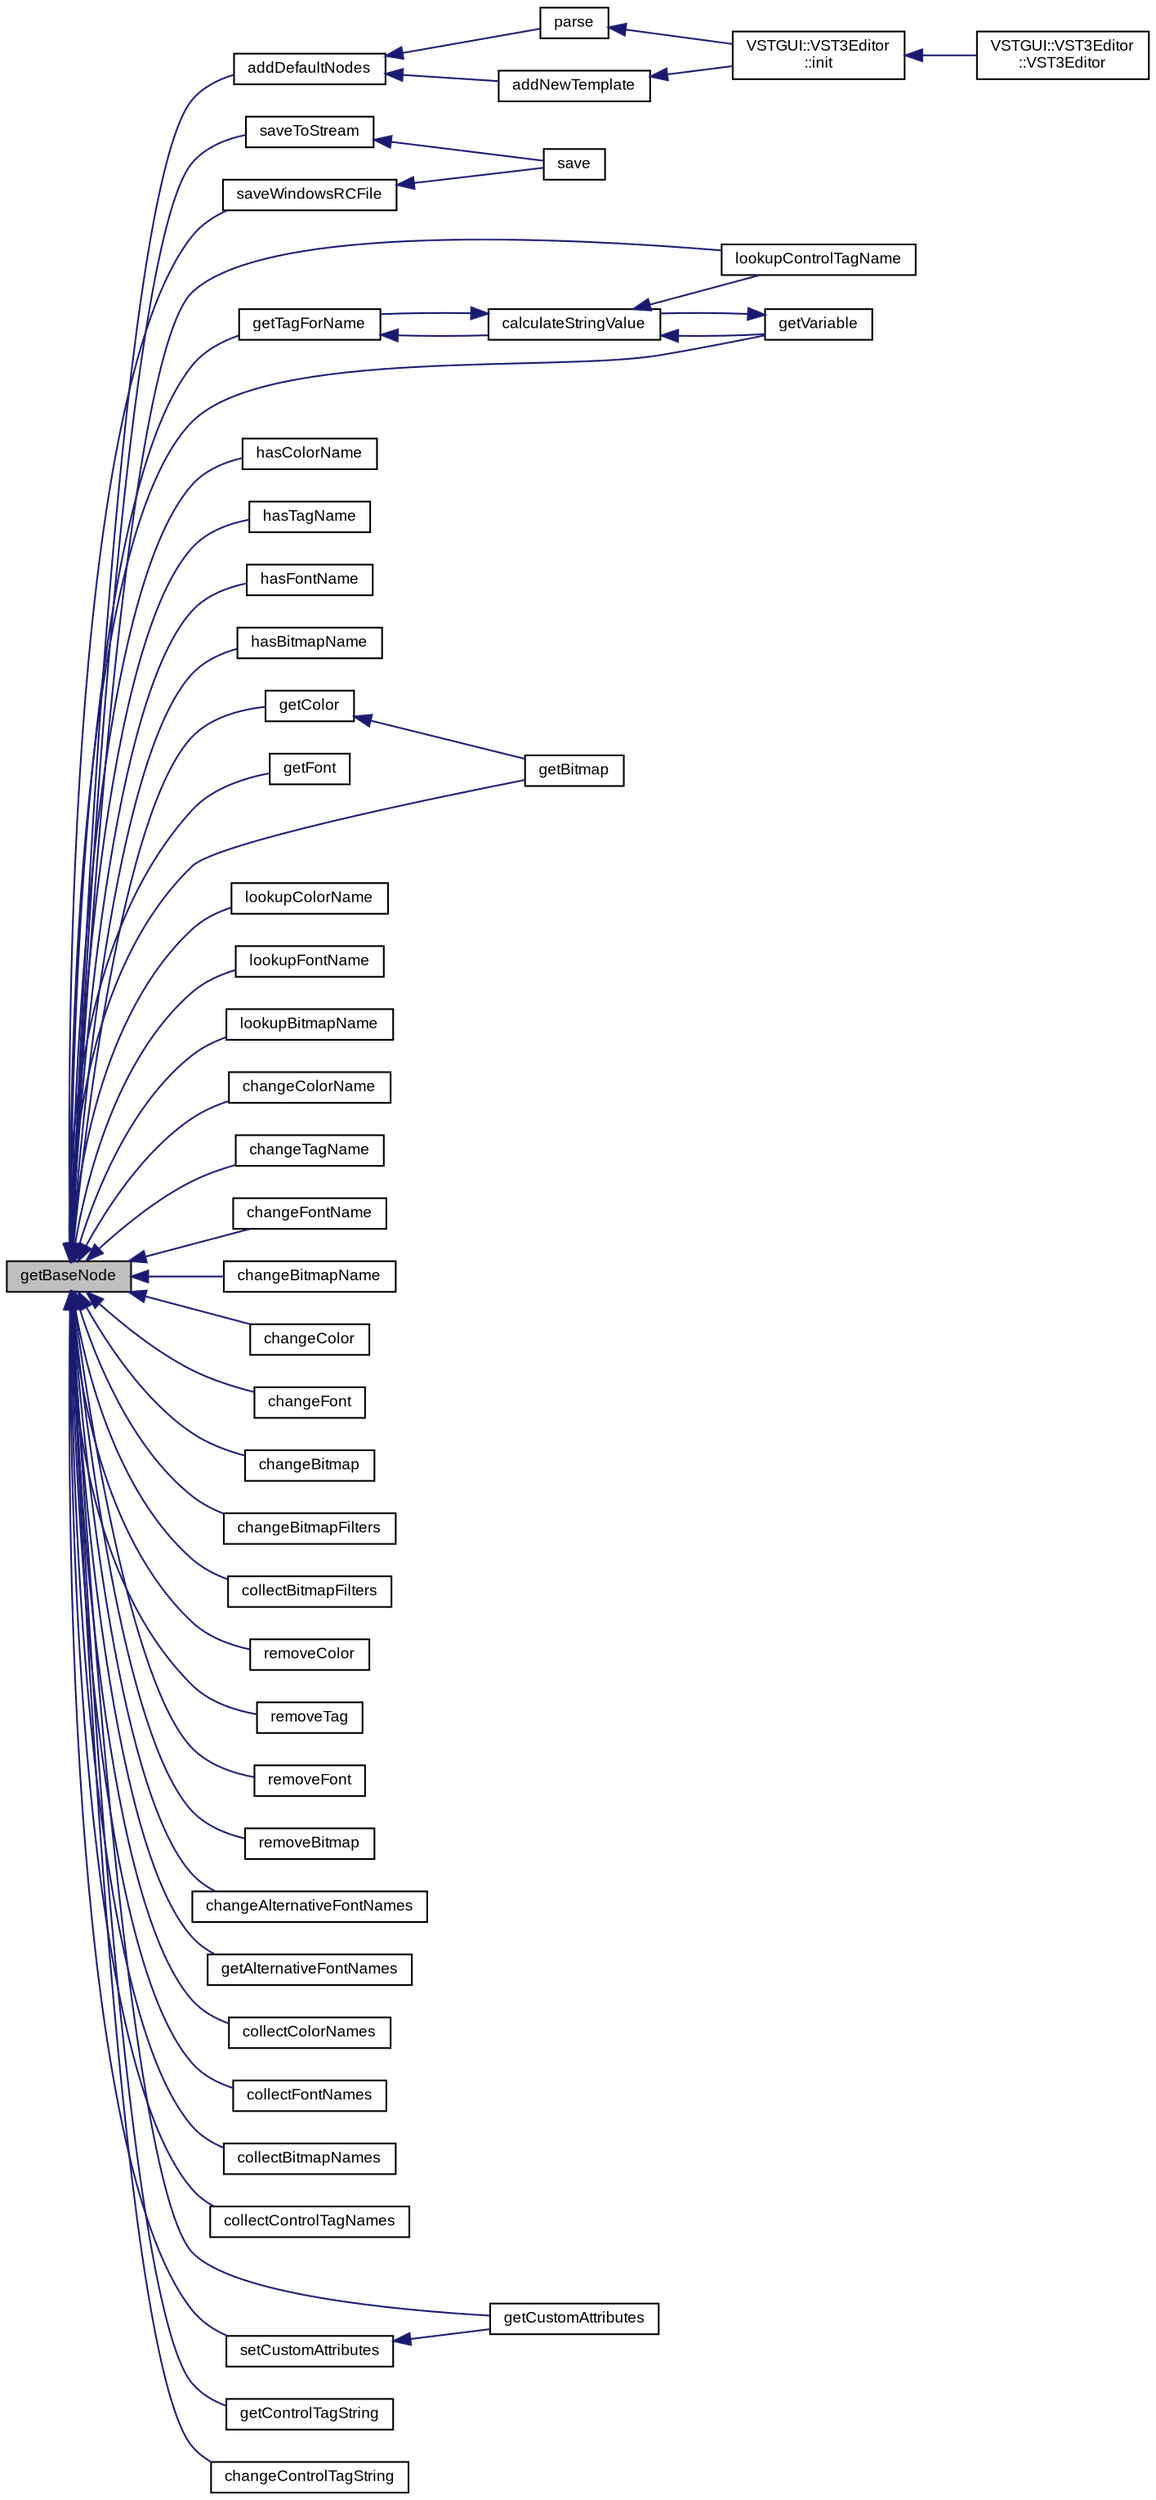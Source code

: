 digraph "getBaseNode"
{
  bgcolor="transparent";
  edge [fontname="Arial",fontsize="9",labelfontname="Arial",labelfontsize="9"];
  node [fontname="Arial",fontsize="9",shape=record];
  rankdir="LR";
  Node1 [label="getBaseNode",height=0.2,width=0.4,color="black", fillcolor="grey75", style="filled" fontcolor="black"];
  Node1 -> Node2 [dir="back",color="midnightblue",fontsize="9",style="solid",fontname="Arial"];
  Node2 [label="addDefaultNodes",height=0.2,width=0.4,color="black",URL="$class_v_s_t_g_u_i_1_1_u_i_description.html#afe7eb7ac594698bc712fb18911010715"];
  Node2 -> Node3 [dir="back",color="midnightblue",fontsize="9",style="solid",fontname="Arial"];
  Node3 [label="parse",height=0.2,width=0.4,color="black",URL="$class_v_s_t_g_u_i_1_1_u_i_description.html#a1e17a5c9f8b518e6aea8ba0adb9113c4"];
  Node3 -> Node4 [dir="back",color="midnightblue",fontsize="9",style="solid",fontname="Arial"];
  Node4 [label="VSTGUI::VST3Editor\l::init",height=0.2,width=0.4,color="black",URL="$class_v_s_t_g_u_i_1_1_v_s_t3_editor.html#a02fd73d861ef2e4aabb38c0c9ff82947"];
  Node4 -> Node5 [dir="back",color="midnightblue",fontsize="9",style="solid",fontname="Arial"];
  Node5 [label="VSTGUI::VST3Editor\l::VST3Editor",height=0.2,width=0.4,color="black",URL="$class_v_s_t_g_u_i_1_1_v_s_t3_editor.html#a6da6f7fa1358e3bb29b45dbb29a1311d"];
  Node2 -> Node6 [dir="back",color="midnightblue",fontsize="9",style="solid",fontname="Arial"];
  Node6 [label="addNewTemplate",height=0.2,width=0.4,color="black",URL="$class_v_s_t_g_u_i_1_1_u_i_description.html#ac237dfa6ff8a6ff7c9afcc9ff98d6cee"];
  Node6 -> Node4 [dir="back",color="midnightblue",fontsize="9",style="solid",fontname="Arial"];
  Node1 -> Node7 [dir="back",color="midnightblue",fontsize="9",style="solid",fontname="Arial"];
  Node7 [label="saveWindowsRCFile",height=0.2,width=0.4,color="black",URL="$class_v_s_t_g_u_i_1_1_u_i_description.html#ae87789f442d3c644a49694cecf826706"];
  Node7 -> Node8 [dir="back",color="midnightblue",fontsize="9",style="solid",fontname="Arial"];
  Node8 [label="save",height=0.2,width=0.4,color="black",URL="$class_v_s_t_g_u_i_1_1_u_i_description.html#a5141968978ba1cf93e31829eca8abc3c"];
  Node1 -> Node9 [dir="back",color="midnightblue",fontsize="9",style="solid",fontname="Arial"];
  Node9 [label="saveToStream",height=0.2,width=0.4,color="black",URL="$class_v_s_t_g_u_i_1_1_u_i_description.html#add4dc67cce3d4607f6d258dbb418211a"];
  Node9 -> Node8 [dir="back",color="midnightblue",fontsize="9",style="solid",fontname="Arial"];
  Node1 -> Node10 [dir="back",color="midnightblue",fontsize="9",style="solid",fontname="Arial"];
  Node10 [label="getTagForName",height=0.2,width=0.4,color="black",URL="$class_v_s_t_g_u_i_1_1_u_i_description.html#a4d20a5578f2b8cf3f247e5e9726dff75"];
  Node10 -> Node11 [dir="back",color="midnightblue",fontsize="9",style="solid",fontname="Arial"];
  Node11 [label="calculateStringValue",height=0.2,width=0.4,color="black",URL="$class_v_s_t_g_u_i_1_1_u_i_description.html#a11aba1ada0a2c98a219d73804984b61f"];
  Node11 -> Node10 [dir="back",color="midnightblue",fontsize="9",style="solid",fontname="Arial"];
  Node11 -> Node12 [dir="back",color="midnightblue",fontsize="9",style="solid",fontname="Arial"];
  Node12 [label="lookupControlTagName",height=0.2,width=0.4,color="black",URL="$class_v_s_t_g_u_i_1_1_u_i_description.html#a977b6c3e0f12ec3c4c719e2b6fb8846e"];
  Node11 -> Node13 [dir="back",color="midnightblue",fontsize="9",style="solid",fontname="Arial"];
  Node13 [label="getVariable",height=0.2,width=0.4,color="black",URL="$class_v_s_t_g_u_i_1_1_u_i_description.html#a0fbbc231900c1d5f9daed9ca8efad954"];
  Node13 -> Node11 [dir="back",color="midnightblue",fontsize="9",style="solid",fontname="Arial"];
  Node1 -> Node14 [dir="back",color="midnightblue",fontsize="9",style="solid",fontname="Arial"];
  Node14 [label="hasColorName",height=0.2,width=0.4,color="black",URL="$class_v_s_t_g_u_i_1_1_u_i_description.html#adbc2726f4175543dac773cc81811f4c6"];
  Node1 -> Node15 [dir="back",color="midnightblue",fontsize="9",style="solid",fontname="Arial"];
  Node15 [label="hasTagName",height=0.2,width=0.4,color="black",URL="$class_v_s_t_g_u_i_1_1_u_i_description.html#a7c86012201d2afe220997623d06f5700"];
  Node1 -> Node16 [dir="back",color="midnightblue",fontsize="9",style="solid",fontname="Arial"];
  Node16 [label="hasFontName",height=0.2,width=0.4,color="black",URL="$class_v_s_t_g_u_i_1_1_u_i_description.html#aa477c62f6815e6372c7e53f73758de7e"];
  Node1 -> Node17 [dir="back",color="midnightblue",fontsize="9",style="solid",fontname="Arial"];
  Node17 [label="hasBitmapName",height=0.2,width=0.4,color="black",URL="$class_v_s_t_g_u_i_1_1_u_i_description.html#a2966a8151f4cdafe9f5d1e023b6e6d25"];
  Node1 -> Node18 [dir="back",color="midnightblue",fontsize="9",style="solid",fontname="Arial"];
  Node18 [label="getBitmap",height=0.2,width=0.4,color="black",URL="$class_v_s_t_g_u_i_1_1_u_i_description.html#a32d144635946e9584429c417a1a99ef0"];
  Node1 -> Node19 [dir="back",color="midnightblue",fontsize="9",style="solid",fontname="Arial"];
  Node19 [label="getFont",height=0.2,width=0.4,color="black",URL="$class_v_s_t_g_u_i_1_1_u_i_description.html#ae17d87c14c62497eba22cc7563c9e379"];
  Node1 -> Node20 [dir="back",color="midnightblue",fontsize="9",style="solid",fontname="Arial"];
  Node20 [label="getColor",height=0.2,width=0.4,color="black",URL="$class_v_s_t_g_u_i_1_1_u_i_description.html#a65191b767e6715d4535b6f2c004e0b54"];
  Node20 -> Node18 [dir="back",color="midnightblue",fontsize="9",style="solid",fontname="Arial"];
  Node1 -> Node21 [dir="back",color="midnightblue",fontsize="9",style="solid",fontname="Arial"];
  Node21 [label="lookupColorName",height=0.2,width=0.4,color="black",URL="$class_v_s_t_g_u_i_1_1_u_i_description.html#aafc23198c110f65af8110e3f7498d3ea"];
  Node1 -> Node22 [dir="back",color="midnightblue",fontsize="9",style="solid",fontname="Arial"];
  Node22 [label="lookupFontName",height=0.2,width=0.4,color="black",URL="$class_v_s_t_g_u_i_1_1_u_i_description.html#a598782cecf303807c4b927fce93a2e17"];
  Node1 -> Node23 [dir="back",color="midnightblue",fontsize="9",style="solid",fontname="Arial"];
  Node23 [label="lookupBitmapName",height=0.2,width=0.4,color="black",URL="$class_v_s_t_g_u_i_1_1_u_i_description.html#a258a88fc7bb4ebf153c30dec895ec649"];
  Node1 -> Node12 [dir="back",color="midnightblue",fontsize="9",style="solid",fontname="Arial"];
  Node1 -> Node24 [dir="back",color="midnightblue",fontsize="9",style="solid",fontname="Arial"];
  Node24 [label="changeColorName",height=0.2,width=0.4,color="black",URL="$class_v_s_t_g_u_i_1_1_u_i_description.html#a0caa520b7f573f59fc39029b48264185"];
  Node1 -> Node25 [dir="back",color="midnightblue",fontsize="9",style="solid",fontname="Arial"];
  Node25 [label="changeTagName",height=0.2,width=0.4,color="black",URL="$class_v_s_t_g_u_i_1_1_u_i_description.html#a44ae79bcced591ee12fdb0e259d94060"];
  Node1 -> Node26 [dir="back",color="midnightblue",fontsize="9",style="solid",fontname="Arial"];
  Node26 [label="changeFontName",height=0.2,width=0.4,color="black",URL="$class_v_s_t_g_u_i_1_1_u_i_description.html#ab82fe6927626cf3bbe413a5339c05363"];
  Node1 -> Node27 [dir="back",color="midnightblue",fontsize="9",style="solid",fontname="Arial"];
  Node27 [label="changeBitmapName",height=0.2,width=0.4,color="black",URL="$class_v_s_t_g_u_i_1_1_u_i_description.html#a36fb646f65007cb421479cf187a4a56d"];
  Node1 -> Node28 [dir="back",color="midnightblue",fontsize="9",style="solid",fontname="Arial"];
  Node28 [label="changeColor",height=0.2,width=0.4,color="black",URL="$class_v_s_t_g_u_i_1_1_u_i_description.html#ac11c8cba1ea3bcd87b7d5bfbb5abc6e6"];
  Node1 -> Node29 [dir="back",color="midnightblue",fontsize="9",style="solid",fontname="Arial"];
  Node29 [label="changeFont",height=0.2,width=0.4,color="black",URL="$class_v_s_t_g_u_i_1_1_u_i_description.html#a5a6b5a46e0d056aaedba4d5515944cd5"];
  Node1 -> Node30 [dir="back",color="midnightblue",fontsize="9",style="solid",fontname="Arial"];
  Node30 [label="changeBitmap",height=0.2,width=0.4,color="black",URL="$class_v_s_t_g_u_i_1_1_u_i_description.html#a7266855dbffe17dba4a30cc853befbf3"];
  Node1 -> Node31 [dir="back",color="midnightblue",fontsize="9",style="solid",fontname="Arial"];
  Node31 [label="changeBitmapFilters",height=0.2,width=0.4,color="black",URL="$class_v_s_t_g_u_i_1_1_u_i_description.html#a99fdff2902aa4e355c2f7c772ec0936e"];
  Node1 -> Node32 [dir="back",color="midnightblue",fontsize="9",style="solid",fontname="Arial"];
  Node32 [label="collectBitmapFilters",height=0.2,width=0.4,color="black",URL="$class_v_s_t_g_u_i_1_1_u_i_description.html#a92545d0a54dfaa1b55f71f9c4d5ef0a1"];
  Node1 -> Node33 [dir="back",color="midnightblue",fontsize="9",style="solid",fontname="Arial"];
  Node33 [label="removeColor",height=0.2,width=0.4,color="black",URL="$class_v_s_t_g_u_i_1_1_u_i_description.html#a72c5eba74b1ae5ced2956cdc2103e53f"];
  Node1 -> Node34 [dir="back",color="midnightblue",fontsize="9",style="solid",fontname="Arial"];
  Node34 [label="removeTag",height=0.2,width=0.4,color="black",URL="$class_v_s_t_g_u_i_1_1_u_i_description.html#a3f8adcd729db4c5d2db6eea7d1c040d5"];
  Node1 -> Node35 [dir="back",color="midnightblue",fontsize="9",style="solid",fontname="Arial"];
  Node35 [label="removeFont",height=0.2,width=0.4,color="black",URL="$class_v_s_t_g_u_i_1_1_u_i_description.html#acb1e4ec9e3fbd7ec549ddb5ece41d92f"];
  Node1 -> Node36 [dir="back",color="midnightblue",fontsize="9",style="solid",fontname="Arial"];
  Node36 [label="removeBitmap",height=0.2,width=0.4,color="black",URL="$class_v_s_t_g_u_i_1_1_u_i_description.html#a3e7e83d321216ab52a187ea324be1ec2"];
  Node1 -> Node37 [dir="back",color="midnightblue",fontsize="9",style="solid",fontname="Arial"];
  Node37 [label="changeAlternativeFontNames",height=0.2,width=0.4,color="black",URL="$class_v_s_t_g_u_i_1_1_u_i_description.html#a36fb2f3cfa09ec6dcddc81a2d0def80a"];
  Node1 -> Node38 [dir="back",color="midnightblue",fontsize="9",style="solid",fontname="Arial"];
  Node38 [label="getAlternativeFontNames",height=0.2,width=0.4,color="black",URL="$class_v_s_t_g_u_i_1_1_u_i_description.html#a463502d1a12e66a16a8f833af9c0ee65"];
  Node1 -> Node39 [dir="back",color="midnightblue",fontsize="9",style="solid",fontname="Arial"];
  Node39 [label="collectColorNames",height=0.2,width=0.4,color="black",URL="$class_v_s_t_g_u_i_1_1_u_i_description.html#a4b694b3a3a9c8c2583cc2f7d2f67a1b8"];
  Node1 -> Node40 [dir="back",color="midnightblue",fontsize="9",style="solid",fontname="Arial"];
  Node40 [label="collectFontNames",height=0.2,width=0.4,color="black",URL="$class_v_s_t_g_u_i_1_1_u_i_description.html#a78a77b338ef9e8e9f03311e96be0e3fb"];
  Node1 -> Node41 [dir="back",color="midnightblue",fontsize="9",style="solid",fontname="Arial"];
  Node41 [label="collectBitmapNames",height=0.2,width=0.4,color="black",URL="$class_v_s_t_g_u_i_1_1_u_i_description.html#accf52d290356dfc1c11151ab021d2f22"];
  Node1 -> Node42 [dir="back",color="midnightblue",fontsize="9",style="solid",fontname="Arial"];
  Node42 [label="collectControlTagNames",height=0.2,width=0.4,color="black",URL="$class_v_s_t_g_u_i_1_1_u_i_description.html#ac3dd950e4e6a6dcc737be594ed2e24ce"];
  Node1 -> Node43 [dir="back",color="midnightblue",fontsize="9",style="solid",fontname="Arial"];
  Node43 [label="setCustomAttributes",height=0.2,width=0.4,color="black",URL="$class_v_s_t_g_u_i_1_1_u_i_description.html#a45b170582d6bcf9dc4f0c7df52a42ba2"];
  Node43 -> Node44 [dir="back",color="midnightblue",fontsize="9",style="solid",fontname="Arial"];
  Node44 [label="getCustomAttributes",height=0.2,width=0.4,color="black",URL="$class_v_s_t_g_u_i_1_1_u_i_description.html#acf467182cd141f5d3e4960883f14a1ec"];
  Node1 -> Node44 [dir="back",color="midnightblue",fontsize="9",style="solid",fontname="Arial"];
  Node1 -> Node45 [dir="back",color="midnightblue",fontsize="9",style="solid",fontname="Arial"];
  Node45 [label="getControlTagString",height=0.2,width=0.4,color="black",URL="$class_v_s_t_g_u_i_1_1_u_i_description.html#a8ceba4012e4796f53f6872b0a1a39153"];
  Node1 -> Node46 [dir="back",color="midnightblue",fontsize="9",style="solid",fontname="Arial"];
  Node46 [label="changeControlTagString",height=0.2,width=0.4,color="black",URL="$class_v_s_t_g_u_i_1_1_u_i_description.html#a5cb8e5508b0cd37abc3581190e7f8732"];
  Node1 -> Node13 [dir="back",color="midnightblue",fontsize="9",style="solid",fontname="Arial"];
}
